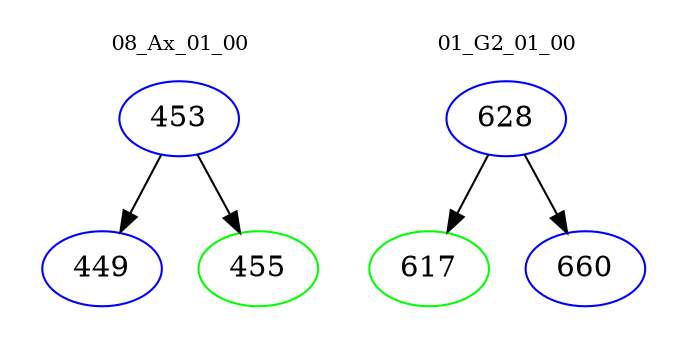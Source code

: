 digraph{
subgraph cluster_0 {
color = white
label = "08_Ax_01_00";
fontsize=10;
T0_453 [label="453", color="blue"]
T0_453 -> T0_449 [color="black"]
T0_449 [label="449", color="blue"]
T0_453 -> T0_455 [color="black"]
T0_455 [label="455", color="green"]
}
subgraph cluster_1 {
color = white
label = "01_G2_01_00";
fontsize=10;
T1_628 [label="628", color="blue"]
T1_628 -> T1_617 [color="black"]
T1_617 [label="617", color="green"]
T1_628 -> T1_660 [color="black"]
T1_660 [label="660", color="blue"]
}
}
